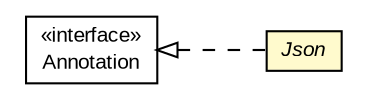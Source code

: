 #!/usr/local/bin/dot
#
# Class diagram 
# Generated by UMLGraph version R5_6-24-gf6e263 (http://www.umlgraph.org/)
#

digraph G {
	edge [fontname="arial",fontsize=10,labelfontname="arial",labelfontsize=10];
	node [fontname="arial",fontsize=10,shape=plaintext];
	nodesep=0.25;
	ranksep=0.5;
	rankdir=LR;
	// io.reinert.requestor.Json
	c5412 [label=<<table title="io.reinert.requestor.Json" border="0" cellborder="1" cellspacing="0" cellpadding="2" port="p" bgcolor="lemonChiffon" href="./Json.html">
		<tr><td><table border="0" cellspacing="0" cellpadding="1">
<tr><td align="center" balign="center"><font face="arial italic"> Json </font></td></tr>
		</table></td></tr>
		</table>>, URL="./Json.html", fontname="arial", fontcolor="black", fontsize=10.0];
	//io.reinert.requestor.Json implements java.lang.annotation.Annotation
	c5481:p -> c5412:p [dir=back,arrowtail=empty,style=dashed];
	// java.lang.annotation.Annotation
	c5481 [label=<<table title="java.lang.annotation.Annotation" border="0" cellborder="1" cellspacing="0" cellpadding="2" port="p" href="http://download.oracle.com/javase/7/docs/api/java/lang/annotation/Annotation.html">
		<tr><td><table border="0" cellspacing="0" cellpadding="1">
<tr><td align="center" balign="center"> &#171;interface&#187; </td></tr>
<tr><td align="center" balign="center"> Annotation </td></tr>
		</table></td></tr>
		</table>>, URL="http://download.oracle.com/javase/7/docs/api/java/lang/annotation/Annotation.html", fontname="arial", fontcolor="black", fontsize=10.0];
}

